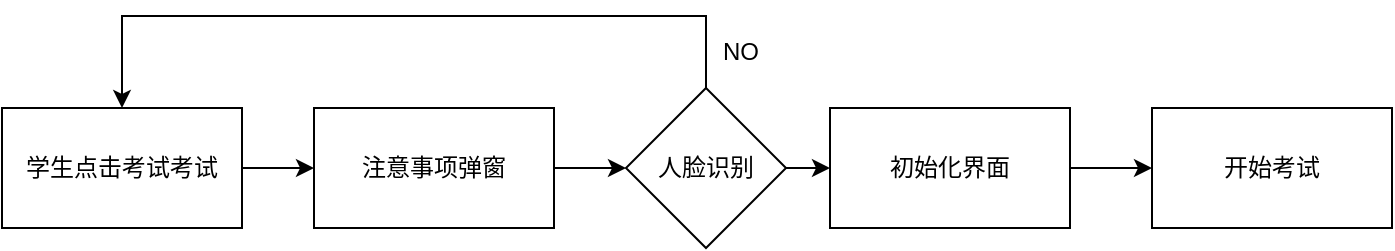<mxfile scale="1" border="20">
    <diagram id="CX3G9Xh7dB3GCvSDx5av" name="第 1 页">
        <mxGraphModel dx="760" dy="449" grid="0" gridSize="10" guides="1" tooltips="1" connect="1" arrows="1" fold="1" page="1" pageScale="1" pageWidth="1169" pageHeight="827" background="#ffffff" math="0" shadow="0">
            <root>
                <mxCell id="0"/>
                <mxCell id="1" parent="0"/>
                <mxCell id="60" value="" style="edgeStyle=none;html=1;strokeColor=#000000;" edge="1" parent="1" source="58" target="59">
                    <mxGeometry relative="1" as="geometry"/>
                </mxCell>
                <mxCell id="58" value="学生点击考试考试" style="rounded=0;whiteSpace=wrap;html=1;" vertex="1" parent="1">
                    <mxGeometry x="23" y="216" width="120" height="60" as="geometry"/>
                </mxCell>
                <mxCell id="63" value="" style="edgeStyle=none;html=1;strokeColor=#000000;" edge="1" parent="1" source="59" target="62">
                    <mxGeometry relative="1" as="geometry"/>
                </mxCell>
                <mxCell id="59" value="注意事项弹窗" style="rounded=0;whiteSpace=wrap;html=1;" vertex="1" parent="1">
                    <mxGeometry x="179" y="216" width="120" height="60" as="geometry"/>
                </mxCell>
                <mxCell id="64" style="edgeStyle=none;html=1;exitX=0.5;exitY=0;exitDx=0;exitDy=0;entryX=0.5;entryY=0;entryDx=0;entryDy=0;strokeColor=#000000;rounded=0;" edge="1" parent="1" source="62" target="58">
                    <mxGeometry relative="1" as="geometry">
                        <Array as="points">
                            <mxPoint x="375" y="170"/>
                            <mxPoint x="83" y="170"/>
                        </Array>
                    </mxGeometry>
                </mxCell>
                <mxCell id="67" value="" style="edgeStyle=none;rounded=0;html=1;strokeColor=#000000;fontColor=#000000;" edge="1" parent="1" source="62" target="66">
                    <mxGeometry relative="1" as="geometry"/>
                </mxCell>
                <mxCell id="62" value="人脸识别" style="rhombus;whiteSpace=wrap;html=1;rounded=0;" vertex="1" parent="1">
                    <mxGeometry x="335" y="206" width="80" height="80" as="geometry"/>
                </mxCell>
                <mxCell id="65" value="&lt;font color=&quot;#000000&quot;&gt;NO&lt;/font&gt;" style="text;html=1;align=center;verticalAlign=middle;resizable=0;points=[];autosize=1;strokeColor=none;fillColor=none;" vertex="1" parent="1">
                    <mxGeometry x="374" y="175" width="36" height="26" as="geometry"/>
                </mxCell>
                <mxCell id="69" value="" style="edgeStyle=none;rounded=0;html=1;strokeColor=#000000;fontColor=#000000;" edge="1" parent="1" source="66" target="68">
                    <mxGeometry relative="1" as="geometry"/>
                </mxCell>
                <mxCell id="66" value="初始化界面" style="whiteSpace=wrap;html=1;rounded=0;" vertex="1" parent="1">
                    <mxGeometry x="437" y="216" width="120" height="60" as="geometry"/>
                </mxCell>
                <mxCell id="68" value="开始考试" style="whiteSpace=wrap;html=1;rounded=0;" vertex="1" parent="1">
                    <mxGeometry x="598" y="216" width="120" height="60" as="geometry"/>
                </mxCell>
            </root>
        </mxGraphModel>
    </diagram>
</mxfile>